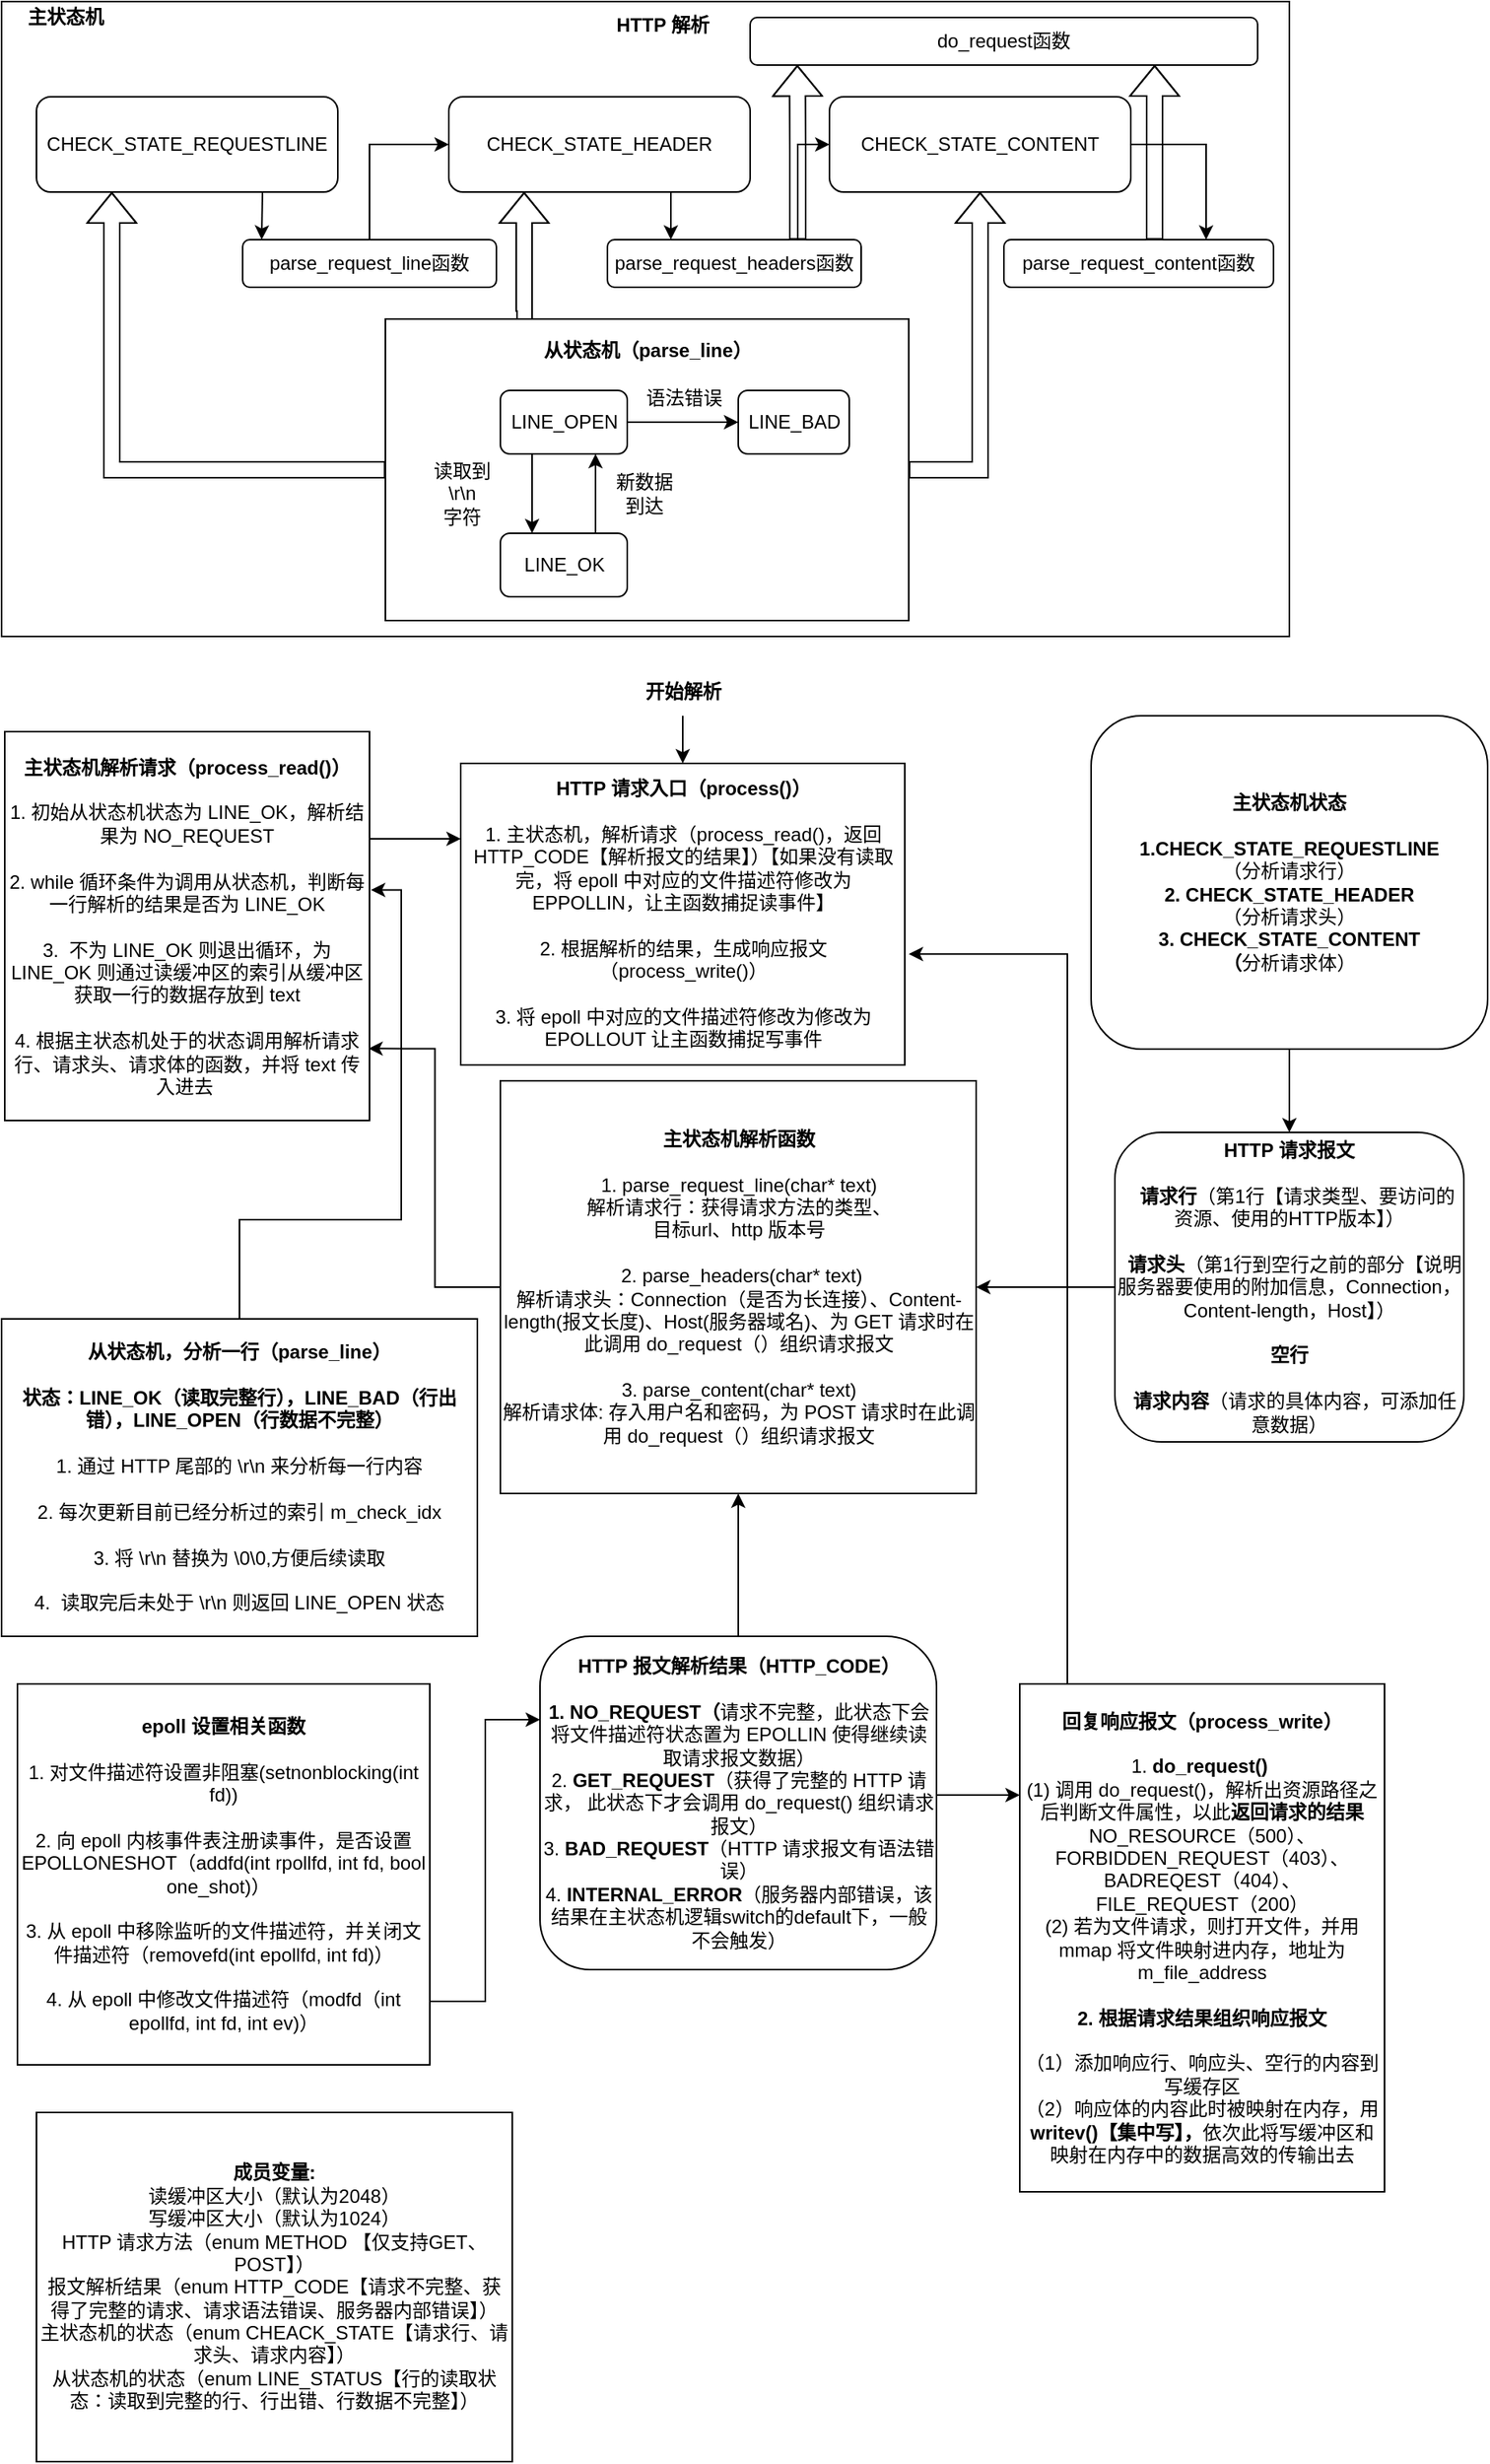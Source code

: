 <mxfile version="16.5.1" type="device"><diagram id="dztQi7vovUlg1tiFB_NG" name="第 1 页"><mxGraphModel dx="1346" dy="725" grid="1" gridSize="10" guides="1" tooltips="1" connect="1" arrows="1" fold="1" page="1" pageScale="1" pageWidth="827" pageHeight="1169" math="0" shadow="0"><root><mxCell id="0"/><mxCell id="1" parent="0"/><mxCell id="-Z89VFBSv_VmpdN_tCqF-1" value="" style="rounded=0;whiteSpace=wrap;html=1;" parent="1" vertex="1"><mxGeometry x="8" y="10" width="812" height="400" as="geometry"/></mxCell><mxCell id="-Z89VFBSv_VmpdN_tCqF-2" value="&lt;b&gt;HTTP 解析&lt;/b&gt;" style="text;html=1;strokeColor=none;fillColor=none;align=center;verticalAlign=middle;whiteSpace=wrap;rounded=0;" parent="1" vertex="1"><mxGeometry x="370" y="10" width="110" height="30" as="geometry"/></mxCell><mxCell id="zzDcTf3H3aOAiStQrlYI-29" style="edgeStyle=orthogonalEdgeStyle;rounded=0;orthogonalLoop=1;jettySize=auto;html=1;" edge="1" parent="1" source="jN0ZVCD-H6X6GwRhg4eq-1" target="5bcfsOWJKQxZ0mxf3mdY-3"><mxGeometry relative="1" as="geometry"/></mxCell><mxCell id="jN0ZVCD-H6X6GwRhg4eq-1" value="&lt;b&gt;HTTP 请求报文&lt;br&gt;&lt;br&gt;&amp;nbsp; &amp;nbsp;请求行&lt;/b&gt;（第1行【请求类型、要访问的资源、使用的HTTP版本】）&lt;br&gt;&lt;br&gt;&lt;b&gt;&amp;nbsp; 请求头&lt;/b&gt;（第1行到空行之前的部分【说明服务器要使用的附加信息，Connection，Content-length，Host】）&lt;br&gt;&lt;b&gt;&lt;br&gt;空行&lt;br&gt;&lt;/b&gt;&lt;br&gt;&lt;b&gt;&amp;nbsp; 请求内容&lt;/b&gt;（请求的具体内容，可添加任意数据）" style="rounded=1;whiteSpace=wrap;html=1;" parent="1" vertex="1"><mxGeometry x="710" y="722.5" width="220" height="195" as="geometry"/></mxCell><mxCell id="jN0ZVCD-H6X6GwRhg4eq-3" value="&lt;b&gt;成员变量:&lt;/b&gt;&lt;br&gt;读缓冲区大小（默认为2048）&lt;br&gt;写缓冲区大小（默认为1024）&lt;br&gt;HTTP 请求方法（enum METHOD 【仅支持GET、POST】）&lt;br&gt;报文解析结果（enum HTTP_CODE【请求不完整、获得了完整的请求、请求语法错误、服务器内部错误】）&lt;br&gt;主状态机的状态（enum CHEACK_STATE【请求行、请求头、请求内容】）&lt;br&gt;从状态机的状态（enum LINE_STATUS【行的读取状态：读取到完整的行、行出错、行数据不完整】）" style="rounded=0;whiteSpace=wrap;html=1;" parent="1" vertex="1"><mxGeometry x="30" y="1340" width="300" height="220" as="geometry"/></mxCell><mxCell id="zzDcTf3H3aOAiStQrlYI-30" style="edgeStyle=orthogonalEdgeStyle;rounded=0;orthogonalLoop=1;jettySize=auto;html=1;entryX=0;entryY=0.25;entryDx=0;entryDy=0;" edge="1" parent="1" source="jN0ZVCD-H6X6GwRhg4eq-4" target="jN0ZVCD-H6X6GwRhg4eq-7"><mxGeometry relative="1" as="geometry"><Array as="points"><mxPoint x="313" y="1270"/><mxPoint x="313" y="1092"/></Array></mxGeometry></mxCell><mxCell id="jN0ZVCD-H6X6GwRhg4eq-4" value="&lt;b&gt;epoll 设置相关函数&lt;/b&gt;&lt;br&gt;&lt;br&gt;1. 对文件描述符设置非阻塞(setnonblocking(int fd))&lt;br&gt;&lt;br&gt;2. 向 epoll 内核事件表注册读事件，是否设置EPOLLONESHOT（addfd(int rpollfd, int fd, bool one_shot)）&amp;nbsp;&amp;nbsp;&lt;br&gt;&lt;br&gt;3. 从 epoll 中移除监听的文件描述符，并关闭文件描述符（removefd(int epollfd, int fd)）&lt;br&gt;&lt;br&gt;4. 从 epoll 中修改文件描述符（modfd（int epollfd, int fd, int ev)）" style="rounded=0;whiteSpace=wrap;html=1;" parent="1" vertex="1"><mxGeometry x="18" y="1070" width="260" height="240" as="geometry"/></mxCell><mxCell id="jN0ZVCD-H6X6GwRhg4eq-5" value="&lt;b&gt;HTTP 请求入口（process()）&lt;/b&gt;&lt;br&gt;&lt;br&gt;1. 主状态机，解析请求（process_read()，返回 HTTP_CODE【解析报文的结果】）【如果没有读取完，将 epoll 中对应的文件描述符修改为 EPPOLLIN，让主函数捕捉读事件】&lt;br&gt;&lt;br&gt;2. 根据解析的结果，生成响应报文（process_write()）&lt;br&gt;&lt;br&gt;3. 将 epoll 中对应的文件描述符修改为修改为 EPOLLOUT 让主函数捕捉写事件" style="whiteSpace=wrap;html=1;" parent="1" vertex="1"><mxGeometry x="297.5" y="490" width="280" height="190" as="geometry"/></mxCell><mxCell id="zzDcTf3H3aOAiStQrlYI-28" style="edgeStyle=orthogonalEdgeStyle;rounded=0;orthogonalLoop=1;jettySize=auto;html=1;" edge="1" parent="1" source="jN0ZVCD-H6X6GwRhg4eq-7" target="5bcfsOWJKQxZ0mxf3mdY-3"><mxGeometry relative="1" as="geometry"/></mxCell><mxCell id="zzDcTf3H3aOAiStQrlYI-31" style="edgeStyle=orthogonalEdgeStyle;rounded=0;orthogonalLoop=1;jettySize=auto;html=1;" edge="1" parent="1" source="jN0ZVCD-H6X6GwRhg4eq-7" target="zzDcTf3H3aOAiStQrlYI-6"><mxGeometry relative="1" as="geometry"><Array as="points"><mxPoint x="640" y="1140"/><mxPoint x="640" y="1140"/></Array></mxGeometry></mxCell><mxCell id="jN0ZVCD-H6X6GwRhg4eq-7" value="&lt;b&gt;HTTP 报文解析结果（HTTP_CODE）&lt;br&gt;&lt;br&gt;1. NO_REQUEST（&lt;/b&gt;请求不完整，此状态下会将文件描述符状态置为 EPOLLIN 使得继续读取请求报文数据）&lt;br&gt;2. &lt;b&gt;GET_REQUEST&lt;/b&gt;（获得了完整的 HTTP 请求， 此状态下才会调用 do_request() 组织请求报文）&lt;br&gt;3.&lt;b&gt; BAD_REQUEST&lt;/b&gt;（HTTP 请求报文有语法错误）&lt;br&gt;4. &lt;b&gt;INTERNAL_ERROR&lt;/b&gt;（服务器内部错误，该结果在主状态机逻辑switch的default下，一般不会触发）" style="rounded=1;whiteSpace=wrap;html=1;" parent="1" vertex="1"><mxGeometry x="347.5" y="1040" width="250" height="210" as="geometry"/></mxCell><mxCell id="zzDcTf3H3aOAiStQrlYI-26" style="edgeStyle=orthogonalEdgeStyle;rounded=0;orthogonalLoop=1;jettySize=auto;html=1;entryX=1.004;entryY=0.407;entryDx=0;entryDy=0;entryPerimeter=0;" edge="1" parent="1" source="jN0ZVCD-H6X6GwRhg4eq-8" target="5bcfsOWJKQxZ0mxf3mdY-2"><mxGeometry relative="1" as="geometry"/></mxCell><mxCell id="jN0ZVCD-H6X6GwRhg4eq-8" value="&lt;b&gt;从状态机，分析一行（parse_line）&lt;/b&gt;&lt;br&gt;&lt;br&gt;&lt;b&gt;状态：LINE_OK（读取完整行），LINE_BAD（行出错），LINE_OPEN（行数据不完整）&lt;br&gt;&lt;/b&gt;&lt;br&gt;1. 通过 HTTP 尾部的 \r\n 来分析每一行内容&lt;br&gt;&lt;br&gt;2. 每次更新目前已经分析过的索引 m_check_idx&lt;br&gt;&lt;br&gt;3. 将 \r\n 替换为 \0\0,方便后续读取&lt;br&gt;&lt;br&gt;4.&amp;nbsp; 读取完后未处于 \r\n 则返回 LINE_OPEN 状态" style="whiteSpace=wrap;html=1;" parent="1" vertex="1"><mxGeometry x="8" y="840" width="300" height="200" as="geometry"/></mxCell><mxCell id="jN0ZVCD-H6X6GwRhg4eq-9" value="&lt;b&gt;主状态机&lt;/b&gt;" style="text;html=1;align=center;verticalAlign=middle;resizable=0;points=[];autosize=1;strokeColor=none;fillColor=none;" parent="1" vertex="1"><mxGeometry x="18" y="10" width="60" height="20" as="geometry"/></mxCell><mxCell id="jN0ZVCD-H6X6GwRhg4eq-73" style="edgeStyle=orthogonalEdgeStyle;shape=flexArrow;rounded=0;orthogonalLoop=1;jettySize=auto;html=1;exitX=0;exitY=0.5;exitDx=0;exitDy=0;entryX=0.25;entryY=1;entryDx=0;entryDy=0;" parent="1" source="jN0ZVCD-H6X6GwRhg4eq-31" target="jN0ZVCD-H6X6GwRhg4eq-45" edge="1"><mxGeometry relative="1" as="geometry"/></mxCell><mxCell id="jN0ZVCD-H6X6GwRhg4eq-74" style="edgeStyle=orthogonalEdgeStyle;shape=flexArrow;rounded=0;orthogonalLoop=1;jettySize=auto;html=1;exitX=0.25;exitY=0;exitDx=0;exitDy=0;entryX=0.25;entryY=1;entryDx=0;entryDy=0;" parent="1" source="jN0ZVCD-H6X6GwRhg4eq-31" target="jN0ZVCD-H6X6GwRhg4eq-46" edge="1"><mxGeometry relative="1" as="geometry"><Array as="points"><mxPoint x="338" y="210"/></Array></mxGeometry></mxCell><mxCell id="jN0ZVCD-H6X6GwRhg4eq-75" style="edgeStyle=orthogonalEdgeStyle;shape=flexArrow;rounded=0;orthogonalLoop=1;jettySize=auto;html=1;exitX=1;exitY=0.5;exitDx=0;exitDy=0;entryX=0.5;entryY=1;entryDx=0;entryDy=0;" parent="1" source="jN0ZVCD-H6X6GwRhg4eq-31" target="jN0ZVCD-H6X6GwRhg4eq-47" edge="1"><mxGeometry relative="1" as="geometry"/></mxCell><mxCell id="jN0ZVCD-H6X6GwRhg4eq-31" value="" style="whiteSpace=wrap;html=1;" parent="1" vertex="1"><mxGeometry x="250" y="210" width="330" height="190" as="geometry"/></mxCell><mxCell id="jN0ZVCD-H6X6GwRhg4eq-42" style="edgeStyle=orthogonalEdgeStyle;rounded=0;orthogonalLoop=1;jettySize=auto;html=1;" parent="1" source="jN0ZVCD-H6X6GwRhg4eq-33" target="jN0ZVCD-H6X6GwRhg4eq-35" edge="1"><mxGeometry relative="1" as="geometry"/></mxCell><mxCell id="jN0ZVCD-H6X6GwRhg4eq-33" value="LINE_OPEN" style="rounded=1;whiteSpace=wrap;html=1;" parent="1" vertex="1"><mxGeometry x="322.5" y="255" width="80" height="40" as="geometry"/></mxCell><mxCell id="jN0ZVCD-H6X6GwRhg4eq-34" value="&lt;b&gt;从状态机（parse_line）&lt;/b&gt;" style="text;html=1;align=center;verticalAlign=middle;resizable=0;points=[];autosize=1;strokeColor=none;fillColor=none;" parent="1" vertex="1"><mxGeometry x="340" y="220" width="150" height="20" as="geometry"/></mxCell><mxCell id="jN0ZVCD-H6X6GwRhg4eq-35" value="LINE_BAD" style="rounded=1;whiteSpace=wrap;html=1;" parent="1" vertex="1"><mxGeometry x="472.5" y="255" width="70" height="40" as="geometry"/></mxCell><mxCell id="jN0ZVCD-H6X6GwRhg4eq-36" value="语法错误" style="text;html=1;align=center;verticalAlign=middle;resizable=0;points=[];autosize=1;strokeColor=none;fillColor=none;" parent="1" vertex="1"><mxGeometry x="407.5" y="250" width="60" height="20" as="geometry"/></mxCell><mxCell id="jN0ZVCD-H6X6GwRhg4eq-37" value="新数据&lt;br&gt;到达" style="text;html=1;align=center;verticalAlign=middle;resizable=0;points=[];autosize=1;strokeColor=none;fillColor=none;" parent="1" vertex="1"><mxGeometry x="387.5" y="305" width="50" height="30" as="geometry"/></mxCell><mxCell id="jN0ZVCD-H6X6GwRhg4eq-38" style="edgeStyle=orthogonalEdgeStyle;rounded=0;orthogonalLoop=1;jettySize=auto;html=1;exitX=0.25;exitY=1;exitDx=0;exitDy=0;entryX=0.25;entryY=0;entryDx=0;entryDy=0;" parent="1" source="jN0ZVCD-H6X6GwRhg4eq-33" target="jN0ZVCD-H6X6GwRhg4eq-39" edge="1"><mxGeometry relative="1" as="geometry"/></mxCell><mxCell id="jN0ZVCD-H6X6GwRhg4eq-39" value="LINE_OK" style="rounded=1;whiteSpace=wrap;html=1;" parent="1" vertex="1"><mxGeometry x="322.5" y="345" width="80" height="40" as="geometry"/></mxCell><mxCell id="jN0ZVCD-H6X6GwRhg4eq-40" style="edgeStyle=orthogonalEdgeStyle;rounded=0;orthogonalLoop=1;jettySize=auto;html=1;exitX=0.75;exitY=0;exitDx=0;exitDy=0;entryX=0.75;entryY=1;entryDx=0;entryDy=0;" parent="1" source="jN0ZVCD-H6X6GwRhg4eq-39" target="jN0ZVCD-H6X6GwRhg4eq-33" edge="1"><mxGeometry relative="1" as="geometry"/></mxCell><mxCell id="jN0ZVCD-H6X6GwRhg4eq-41" value="读取到&lt;br&gt;\r\n&lt;br&gt;字符&lt;br&gt;" style="text;html=1;align=center;verticalAlign=middle;resizable=0;points=[];autosize=1;strokeColor=none;fillColor=none;" parent="1" vertex="1"><mxGeometry x="272.5" y="295" width="50" height="50" as="geometry"/></mxCell><mxCell id="jN0ZVCD-H6X6GwRhg4eq-55" style="edgeStyle=orthogonalEdgeStyle;rounded=0;orthogonalLoop=1;jettySize=auto;html=1;exitX=0.75;exitY=1;exitDx=0;exitDy=0;entryX=0.075;entryY=0;entryDx=0;entryDy=0;entryPerimeter=0;" parent="1" source="jN0ZVCD-H6X6GwRhg4eq-45" target="jN0ZVCD-H6X6GwRhg4eq-48" edge="1"><mxGeometry relative="1" as="geometry"/></mxCell><mxCell id="jN0ZVCD-H6X6GwRhg4eq-45" value="CHECK_STATE_REQUESTLINE&lt;br&gt;" style="rounded=1;whiteSpace=wrap;html=1;" parent="1" vertex="1"><mxGeometry x="30" y="70" width="190" height="60" as="geometry"/></mxCell><mxCell id="jN0ZVCD-H6X6GwRhg4eq-57" style="edgeStyle=orthogonalEdgeStyle;rounded=0;orthogonalLoop=1;jettySize=auto;html=1;exitX=0.75;exitY=1;exitDx=0;exitDy=0;entryX=0.25;entryY=0;entryDx=0;entryDy=0;" parent="1" source="jN0ZVCD-H6X6GwRhg4eq-46" target="jN0ZVCD-H6X6GwRhg4eq-49" edge="1"><mxGeometry relative="1" as="geometry"/></mxCell><mxCell id="jN0ZVCD-H6X6GwRhg4eq-46" value="CHECK_STATE_HEADER" style="rounded=1;whiteSpace=wrap;html=1;" parent="1" vertex="1"><mxGeometry x="290" y="70" width="190" height="60" as="geometry"/></mxCell><mxCell id="jN0ZVCD-H6X6GwRhg4eq-59" style="edgeStyle=orthogonalEdgeStyle;rounded=0;orthogonalLoop=1;jettySize=auto;html=1;exitX=1;exitY=0.5;exitDx=0;exitDy=0;entryX=0.75;entryY=0;entryDx=0;entryDy=0;" parent="1" source="jN0ZVCD-H6X6GwRhg4eq-47" target="jN0ZVCD-H6X6GwRhg4eq-50" edge="1"><mxGeometry relative="1" as="geometry"/></mxCell><mxCell id="jN0ZVCD-H6X6GwRhg4eq-47" value="CHECK_STATE_CONTENT" style="rounded=1;whiteSpace=wrap;html=1;" parent="1" vertex="1"><mxGeometry x="530" y="70" width="190" height="60" as="geometry"/></mxCell><mxCell id="jN0ZVCD-H6X6GwRhg4eq-56" style="edgeStyle=orthogonalEdgeStyle;rounded=0;orthogonalLoop=1;jettySize=auto;html=1;exitX=0.5;exitY=0;exitDx=0;exitDy=0;entryX=0;entryY=0.5;entryDx=0;entryDy=0;" parent="1" source="jN0ZVCD-H6X6GwRhg4eq-48" target="jN0ZVCD-H6X6GwRhg4eq-46" edge="1"><mxGeometry relative="1" as="geometry"/></mxCell><mxCell id="jN0ZVCD-H6X6GwRhg4eq-48" value="parse_request_line函数" style="rounded=1;whiteSpace=wrap;html=1;" parent="1" vertex="1"><mxGeometry x="160" y="160" width="160" height="30" as="geometry"/></mxCell><mxCell id="jN0ZVCD-H6X6GwRhg4eq-58" style="edgeStyle=orthogonalEdgeStyle;rounded=0;orthogonalLoop=1;jettySize=auto;html=1;exitX=0.75;exitY=0;exitDx=0;exitDy=0;entryX=0;entryY=0.5;entryDx=0;entryDy=0;" parent="1" source="jN0ZVCD-H6X6GwRhg4eq-49" target="jN0ZVCD-H6X6GwRhg4eq-47" edge="1"><mxGeometry relative="1" as="geometry"/></mxCell><mxCell id="jN0ZVCD-H6X6GwRhg4eq-65" style="edgeStyle=orthogonalEdgeStyle;shape=flexArrow;rounded=0;orthogonalLoop=1;jettySize=auto;html=1;exitX=0.75;exitY=0;exitDx=0;exitDy=0;entryX=0.093;entryY=1;entryDx=0;entryDy=0;entryPerimeter=0;" parent="1" source="jN0ZVCD-H6X6GwRhg4eq-49" target="jN0ZVCD-H6X6GwRhg4eq-60" edge="1"><mxGeometry relative="1" as="geometry"/></mxCell><mxCell id="jN0ZVCD-H6X6GwRhg4eq-49" value="parse_request_headers函数" style="rounded=1;whiteSpace=wrap;html=1;" parent="1" vertex="1"><mxGeometry x="390" y="160" width="160" height="30" as="geometry"/></mxCell><mxCell id="jN0ZVCD-H6X6GwRhg4eq-67" style="edgeStyle=orthogonalEdgeStyle;shape=flexArrow;rounded=0;orthogonalLoop=1;jettySize=auto;html=1;entryX=0.797;entryY=1;entryDx=0;entryDy=0;entryPerimeter=0;" parent="1" source="jN0ZVCD-H6X6GwRhg4eq-50" target="jN0ZVCD-H6X6GwRhg4eq-60" edge="1"><mxGeometry relative="1" as="geometry"><Array as="points"><mxPoint x="735" y="120"/><mxPoint x="735" y="120"/></Array></mxGeometry></mxCell><mxCell id="jN0ZVCD-H6X6GwRhg4eq-50" value="parse_request_content函数" style="rounded=1;whiteSpace=wrap;html=1;" parent="1" vertex="1"><mxGeometry x="640" y="160" width="170" height="30" as="geometry"/></mxCell><mxCell id="jN0ZVCD-H6X6GwRhg4eq-60" value="do_request函数" style="rounded=1;whiteSpace=wrap;html=1;" parent="1" vertex="1"><mxGeometry x="480" y="20" width="320" height="30" as="geometry"/></mxCell><mxCell id="zzDcTf3H3aOAiStQrlYI-32" style="edgeStyle=orthogonalEdgeStyle;rounded=0;orthogonalLoop=1;jettySize=auto;html=1;entryX=0.5;entryY=0;entryDx=0;entryDy=0;" edge="1" parent="1" source="5bcfsOWJKQxZ0mxf3mdY-1" target="jN0ZVCD-H6X6GwRhg4eq-1"><mxGeometry relative="1" as="geometry"/></mxCell><mxCell id="5bcfsOWJKQxZ0mxf3mdY-1" value="&lt;b&gt;主状态机状态&lt;/b&gt;&lt;br&gt;&lt;br&gt;&lt;b&gt;1.CHECK_STATE_REQUESTLINE&lt;/b&gt;&lt;br&gt;（分析请求行）&lt;br&gt;&lt;b&gt;2. CHECK_STATE_HEADER&lt;/b&gt;&lt;br&gt;（分析请求头）&lt;br&gt;&lt;b&gt;3. CHECK_STATE_CONTENT&lt;/b&gt;&lt;br&gt;&lt;b&gt;（&lt;/b&gt;分析请求体）" style="rounded=1;whiteSpace=wrap;html=1;" parent="1" vertex="1"><mxGeometry x="695" y="460" width="250" height="210" as="geometry"/></mxCell><mxCell id="zzDcTf3H3aOAiStQrlYI-23" style="edgeStyle=orthogonalEdgeStyle;rounded=0;orthogonalLoop=1;jettySize=auto;html=1;entryX=0;entryY=0.25;entryDx=0;entryDy=0;" edge="1" parent="1" source="5bcfsOWJKQxZ0mxf3mdY-2" target="jN0ZVCD-H6X6GwRhg4eq-5"><mxGeometry relative="1" as="geometry"><Array as="points"><mxPoint x="264" y="538"/></Array></mxGeometry></mxCell><mxCell id="5bcfsOWJKQxZ0mxf3mdY-2" value="&lt;b&gt;主状态机解析请求（process_read()）&lt;/b&gt;&lt;br&gt;&lt;br&gt;1. 初始从状态机状态为 LINE_OK，解析结果为 NO_REQUEST&lt;br&gt;&lt;br&gt;2. while 循环条件为调用从状态机，判断每一行解析的结果是否为 LINE_OK&lt;br&gt;&lt;br&gt;3.&amp;nbsp; 不为 LINE_OK 则退出循环，为 LINE_OK 则通过读缓冲区的索引从缓冲区获取一行的数据存放到 text&lt;br&gt;&lt;br&gt;4. 根据主状态机处于的状态调用解析请求行、请求头、请求体的函数，并将 text 传入进去&amp;nbsp;" style="whiteSpace=wrap;html=1;" parent="1" vertex="1"><mxGeometry x="10" y="470" width="230" height="245" as="geometry"/></mxCell><mxCell id="zzDcTf3H3aOAiStQrlYI-27" style="edgeStyle=orthogonalEdgeStyle;rounded=0;orthogonalLoop=1;jettySize=auto;html=1;entryX=0.997;entryY=0.815;entryDx=0;entryDy=0;entryPerimeter=0;" edge="1" parent="1" source="5bcfsOWJKQxZ0mxf3mdY-3" target="5bcfsOWJKQxZ0mxf3mdY-2"><mxGeometry relative="1" as="geometry"/></mxCell><mxCell id="5bcfsOWJKQxZ0mxf3mdY-3" value="&lt;b&gt;主状态机解析函数&lt;/b&gt;&lt;br&gt;&lt;br&gt;1. parse_request_line(char* text)&lt;br&gt;解析请求行：获得请求方法的类型、&lt;br&gt;目标url、http 版本号&lt;br&gt;&lt;br&gt;&amp;nbsp;2. parse_headers(char* text)&lt;br&gt;解析请求头：Connection（是否为长连接）、Content-length(报文长度)、Host(服务器域名)、为 GET 请求时在此调用 do_request（）组织请求报文&lt;br&gt;&lt;br&gt;3. parse_content(char* text)&lt;br&gt;解析请求体: 存入用户名和密码，为 POST 请求时在此调用 do_request（）组织请求报文" style="whiteSpace=wrap;html=1;" parent="1" vertex="1"><mxGeometry x="322.5" y="690" width="300" height="260" as="geometry"/></mxCell><mxCell id="zzDcTf3H3aOAiStQrlYI-24" style="edgeStyle=orthogonalEdgeStyle;rounded=0;orthogonalLoop=1;jettySize=auto;html=1;entryX=1.009;entryY=0.632;entryDx=0;entryDy=0;entryPerimeter=0;" edge="1" parent="1" source="zzDcTf3H3aOAiStQrlYI-6" target="jN0ZVCD-H6X6GwRhg4eq-5"><mxGeometry relative="1" as="geometry"><Array as="points"><mxPoint x="680" y="610"/></Array></mxGeometry></mxCell><mxCell id="zzDcTf3H3aOAiStQrlYI-6" value="&lt;b&gt;回复响应报文（process_write）&lt;/b&gt;&lt;br&gt;&lt;br&gt;1. &lt;b&gt;do_request()&lt;/b&gt;&amp;nbsp;&lt;br&gt;(1) 调用 do_request()，解析出资源路径之后判断文件属性，以此&lt;b&gt;返回请求的结果&lt;/b&gt;&lt;br&gt;NO_RESOURCE（500）、FORBIDDEN_REQUEST（403）、BADREQEST（404）、&lt;br&gt;FILE_REQUEST（200）&lt;br&gt;(2) 若为文件请求，则打开文件，并用 mmap 将文件映射进内存，地址为 m_file_address&lt;br&gt;&lt;br&gt;&lt;b&gt;2. 根据请求结果组织响应报文&lt;/b&gt;&lt;br&gt;&lt;br&gt;（1）添加响应行、响应头、空行的内容到写缓存区&lt;br&gt;（2）响应体的内容此时被映射在内存，用 &lt;b&gt;writev()【集中写】，&lt;/b&gt;依次此将写缓冲区和映射在内存中的数据高效的传输出去" style="whiteSpace=wrap;html=1;" vertex="1" parent="1"><mxGeometry x="650" y="1070" width="230" height="320" as="geometry"/></mxCell><mxCell id="zzDcTf3H3aOAiStQrlYI-34" style="edgeStyle=orthogonalEdgeStyle;rounded=0;orthogonalLoop=1;jettySize=auto;html=1;" edge="1" parent="1" source="zzDcTf3H3aOAiStQrlYI-33" target="jN0ZVCD-H6X6GwRhg4eq-5"><mxGeometry relative="1" as="geometry"/></mxCell><mxCell id="zzDcTf3H3aOAiStQrlYI-33" value="&lt;b&gt;开始解析&lt;/b&gt;" style="text;html=1;strokeColor=none;fillColor=none;align=center;verticalAlign=middle;whiteSpace=wrap;rounded=0;" vertex="1" parent="1"><mxGeometry x="407.5" y="430" width="60" height="30" as="geometry"/></mxCell></root></mxGraphModel></diagram></mxfile>